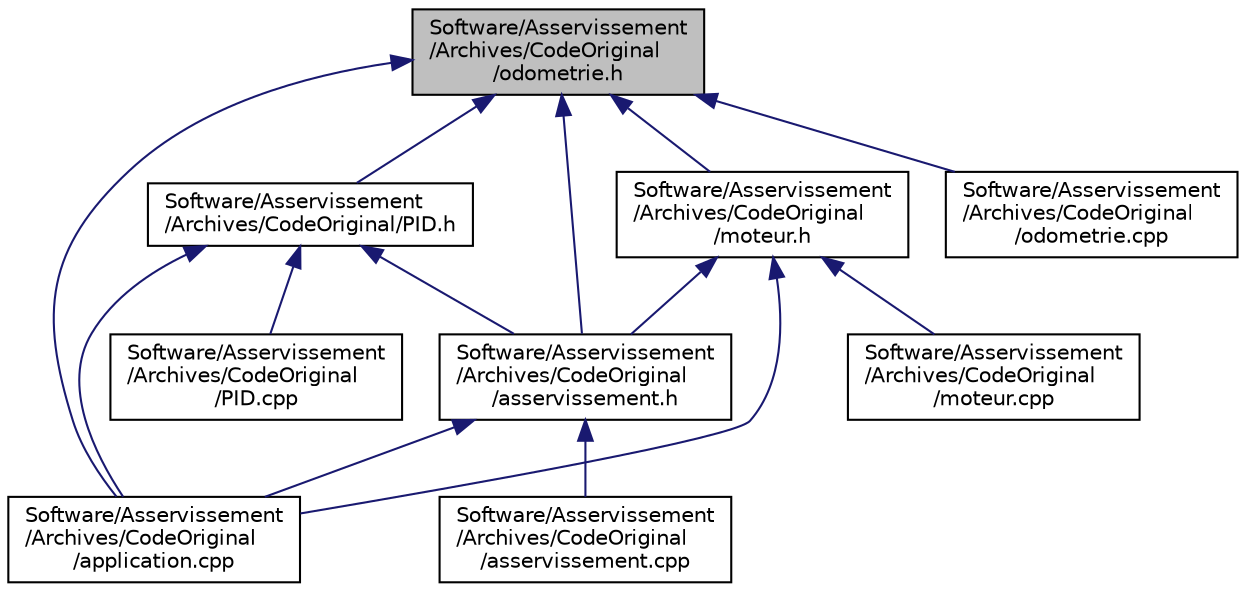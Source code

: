 digraph "Software/Asservissement/Archives/CodeOriginal/odometrie.h"
{
  edge [fontname="Helvetica",fontsize="10",labelfontname="Helvetica",labelfontsize="10"];
  node [fontname="Helvetica",fontsize="10",shape=record];
  Node1 [label="Software/Asservissement\l/Archives/CodeOriginal\l/odometrie.h",height=0.2,width=0.4,color="black", fillcolor="grey75", style="filled" fontcolor="black"];
  Node1 -> Node2 [dir="back",color="midnightblue",fontsize="10",style="solid",fontname="Helvetica"];
  Node2 [label="Software/Asservissement\l/Archives/CodeOriginal\l/application.cpp",height=0.2,width=0.4,color="black", fillcolor="white", style="filled",URL="$application_8cpp.html",tooltip="Tinker application. "];
  Node1 -> Node3 [dir="back",color="midnightblue",fontsize="10",style="solid",fontname="Helvetica"];
  Node3 [label="Software/Asservissement\l/Archives/CodeOriginal/PID.h",height=0.2,width=0.4,color="black", fillcolor="white", style="filled",URL="$_code_original_2_p_i_d_8h.html"];
  Node3 -> Node2 [dir="back",color="midnightblue",fontsize="10",style="solid",fontname="Helvetica"];
  Node3 -> Node4 [dir="back",color="midnightblue",fontsize="10",style="solid",fontname="Helvetica"];
  Node4 [label="Software/Asservissement\l/Archives/CodeOriginal\l/asservissement.h",height=0.2,width=0.4,color="black", fillcolor="white", style="filled",URL="$_code_original_2asservissement_8h.html"];
  Node4 -> Node2 [dir="back",color="midnightblue",fontsize="10",style="solid",fontname="Helvetica"];
  Node4 -> Node5 [dir="back",color="midnightblue",fontsize="10",style="solid",fontname="Helvetica"];
  Node5 [label="Software/Asservissement\l/Archives/CodeOriginal\l/asservissement.cpp",height=0.2,width=0.4,color="black", fillcolor="white", style="filled",URL="$_code_original_2asservissement_8cpp.html"];
  Node3 -> Node6 [dir="back",color="midnightblue",fontsize="10",style="solid",fontname="Helvetica"];
  Node6 [label="Software/Asservissement\l/Archives/CodeOriginal\l/PID.cpp",height=0.2,width=0.4,color="black", fillcolor="white", style="filled",URL="$_code_original_2_p_i_d_8cpp.html"];
  Node1 -> Node7 [dir="back",color="midnightblue",fontsize="10",style="solid",fontname="Helvetica"];
  Node7 [label="Software/Asservissement\l/Archives/CodeOriginal\l/moteur.h",height=0.2,width=0.4,color="black", fillcolor="white", style="filled",URL="$_code_original_2moteur_8h.html"];
  Node7 -> Node2 [dir="back",color="midnightblue",fontsize="10",style="solid",fontname="Helvetica"];
  Node7 -> Node4 [dir="back",color="midnightblue",fontsize="10",style="solid",fontname="Helvetica"];
  Node7 -> Node8 [dir="back",color="midnightblue",fontsize="10",style="solid",fontname="Helvetica"];
  Node8 [label="Software/Asservissement\l/Archives/CodeOriginal\l/moteur.cpp",height=0.2,width=0.4,color="black", fillcolor="white", style="filled",URL="$_code_original_2moteur_8cpp.html"];
  Node1 -> Node4 [dir="back",color="midnightblue",fontsize="10",style="solid",fontname="Helvetica"];
  Node1 -> Node9 [dir="back",color="midnightblue",fontsize="10",style="solid",fontname="Helvetica"];
  Node9 [label="Software/Asservissement\l/Archives/CodeOriginal\l/odometrie.cpp",height=0.2,width=0.4,color="black", fillcolor="white", style="filled",URL="$_code_original_2odometrie_8cpp.html"];
}
